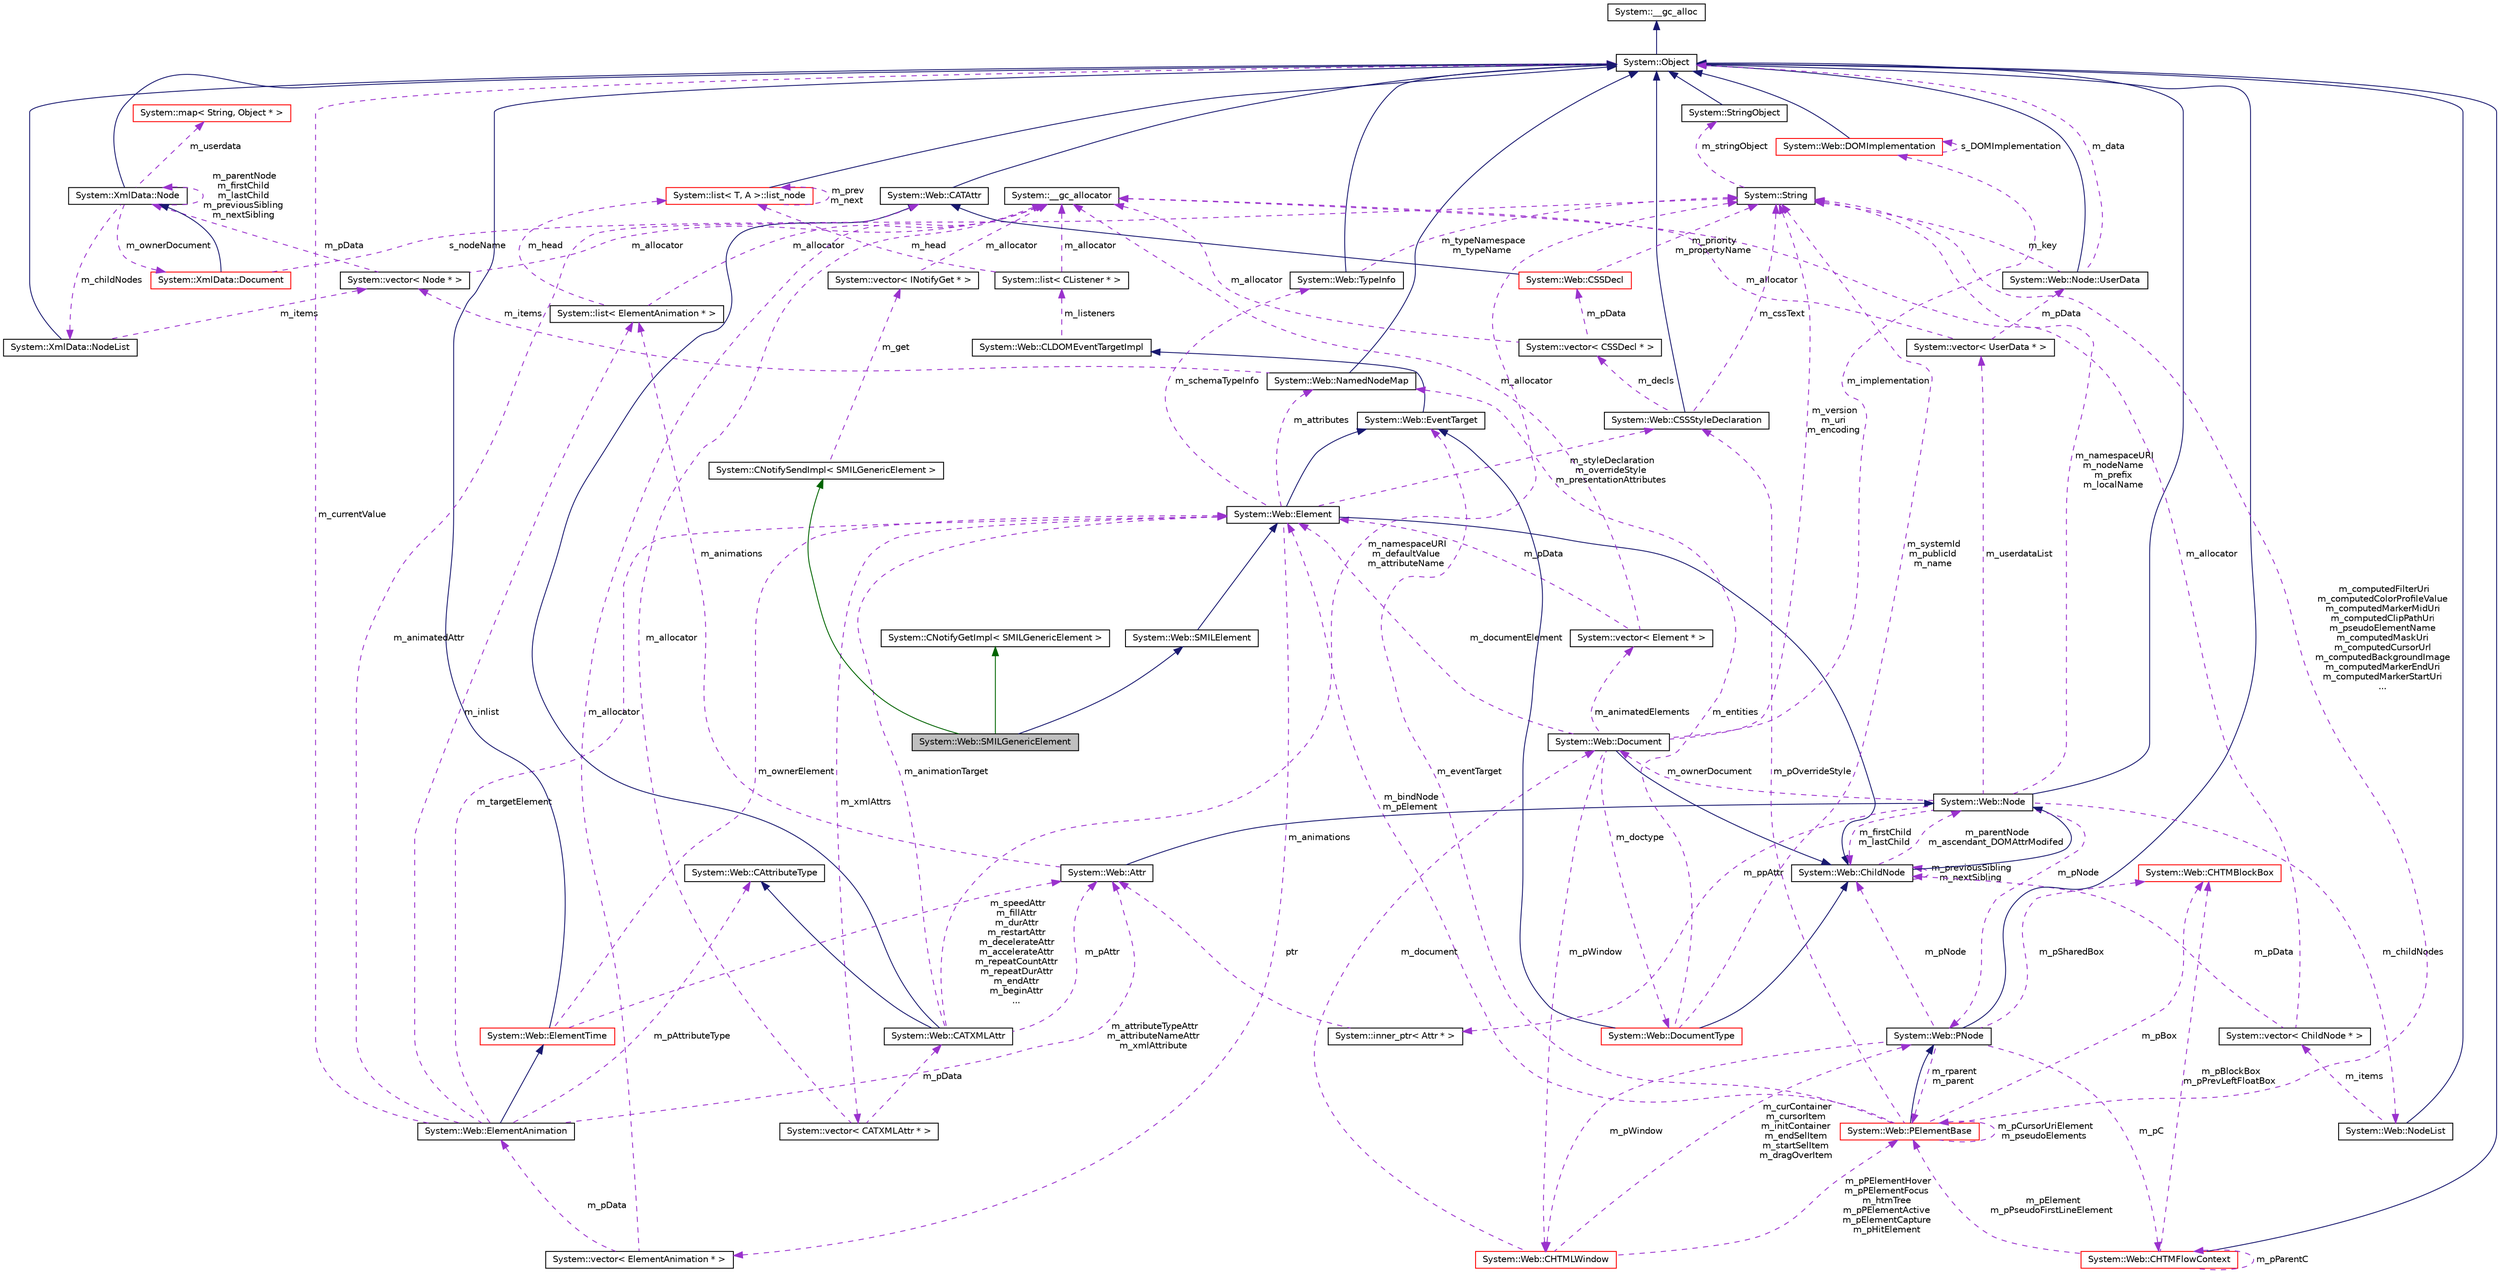 digraph G
{
  edge [fontname="Helvetica",fontsize="10",labelfontname="Helvetica",labelfontsize="10"];
  node [fontname="Helvetica",fontsize="10",shape=record];
  Node1 [label="System::Web::SMILGenericElement",height=0.2,width=0.4,color="black", fillcolor="grey75", style="filled" fontcolor="black"];
  Node2 -> Node1 [dir="back",color="midnightblue",fontsize="10",style="solid",fontname="Helvetica"];
  Node2 [label="System::Web::SMILElement",height=0.2,width=0.4,color="black", fillcolor="white", style="filled",URL="$class_system_1_1_web_1_1_s_m_i_l_element.html"];
  Node3 -> Node2 [dir="back",color="midnightblue",fontsize="10",style="solid",fontname="Helvetica"];
  Node3 [label="System::Web::Element",height=0.2,width=0.4,color="black", fillcolor="white", style="filled",URL="$class_system_1_1_web_1_1_element.html"];
  Node4 -> Node3 [dir="back",color="midnightblue",fontsize="10",style="solid",fontname="Helvetica"];
  Node4 [label="System::Web::ChildNode",height=0.2,width=0.4,color="black", fillcolor="white", style="filled",URL="$class_system_1_1_web_1_1_child_node.html"];
  Node5 -> Node4 [dir="back",color="midnightblue",fontsize="10",style="solid",fontname="Helvetica"];
  Node5 [label="System::Web::Node",height=0.2,width=0.4,color="black", fillcolor="white", style="filled",URL="$class_system_1_1_web_1_1_node.html"];
  Node6 -> Node5 [dir="back",color="midnightblue",fontsize="10",style="solid",fontname="Helvetica"];
  Node6 [label="System::Object",height=0.2,width=0.4,color="black", fillcolor="white", style="filled",URL="$class_system_1_1_object.html"];
  Node7 -> Node6 [dir="back",color="midnightblue",fontsize="10",style="solid",fontname="Helvetica"];
  Node7 [label="System::__gc_alloc",height=0.2,width=0.4,color="black", fillcolor="white", style="filled",URL="$class_system_1_1____gc__alloc.html"];
  Node8 -> Node5 [dir="back",color="darkorchid3",fontsize="10",style="dashed",label=" m_childNodes" ,fontname="Helvetica"];
  Node8 [label="System::Web::NodeList",height=0.2,width=0.4,color="black", fillcolor="white", style="filled",URL="$class_system_1_1_web_1_1_node_list.html"];
  Node6 -> Node8 [dir="back",color="midnightblue",fontsize="10",style="solid",fontname="Helvetica"];
  Node9 -> Node8 [dir="back",color="darkorchid3",fontsize="10",style="dashed",label=" m_items" ,fontname="Helvetica"];
  Node9 [label="System::vector\< ChildNode * \>",height=0.2,width=0.4,color="black", fillcolor="white", style="filled",URL="$class_system_1_1vector.html"];
  Node10 -> Node9 [dir="back",color="darkorchid3",fontsize="10",style="dashed",label=" m_allocator" ,fontname="Helvetica"];
  Node10 [label="System::__gc_allocator",height=0.2,width=0.4,color="black", fillcolor="white", style="filled",URL="$class_system_1_1____gc__allocator.html"];
  Node4 -> Node9 [dir="back",color="darkorchid3",fontsize="10",style="dashed",label=" m_pData" ,fontname="Helvetica"];
  Node11 -> Node5 [dir="back",color="darkorchid3",fontsize="10",style="dashed",label=" m_ownerDocument" ,fontname="Helvetica"];
  Node11 [label="System::Web::Document",height=0.2,width=0.4,color="black", fillcolor="white", style="filled",URL="$class_system_1_1_web_1_1_document.html"];
  Node4 -> Node11 [dir="back",color="midnightblue",fontsize="10",style="solid",fontname="Helvetica"];
  Node12 -> Node11 [dir="back",color="darkorchid3",fontsize="10",style="dashed",label=" m_implementation" ,fontname="Helvetica"];
  Node12 [label="System::Web::DOMImplementation",height=0.2,width=0.4,color="red", fillcolor="white", style="filled",URL="$class_system_1_1_web_1_1_d_o_m_implementation.html"];
  Node6 -> Node12 [dir="back",color="midnightblue",fontsize="10",style="solid",fontname="Helvetica"];
  Node12 -> Node12 [dir="back",color="darkorchid3",fontsize="10",style="dashed",label=" s_DOMImplementation" ,fontname="Helvetica"];
  Node13 -> Node11 [dir="back",color="darkorchid3",fontsize="10",style="dashed",label=" m_doctype" ,fontname="Helvetica"];
  Node13 [label="System::Web::DocumentType",height=0.2,width=0.4,color="red", fillcolor="white", style="filled",URL="$class_system_1_1_web_1_1_document_type.html"];
  Node4 -> Node13 [dir="back",color="midnightblue",fontsize="10",style="solid",fontname="Helvetica"];
  Node14 -> Node13 [dir="back",color="midnightblue",fontsize="10",style="solid",fontname="Helvetica"];
  Node14 [label="System::Web::EventTarget",height=0.2,width=0.4,color="black", fillcolor="white", style="filled",URL="$class_system_1_1_web_1_1_event_target.html"];
  Node15 -> Node14 [dir="back",color="midnightblue",fontsize="10",style="solid",fontname="Helvetica"];
  Node15 [label="System::Web::CLDOMEventTargetImpl",height=0.2,width=0.4,color="black", fillcolor="white", style="filled",URL="$class_system_1_1_web_1_1_c_l_d_o_m_event_target_impl.html"];
  Node16 -> Node15 [dir="back",color="darkorchid3",fontsize="10",style="dashed",label=" m_listeners" ,fontname="Helvetica"];
  Node16 [label="System::list\< CListener * \>",height=0.2,width=0.4,color="black", fillcolor="white", style="filled",URL="$class_system_1_1list.html"];
  Node10 -> Node16 [dir="back",color="darkorchid3",fontsize="10",style="dashed",label=" m_allocator" ,fontname="Helvetica"];
  Node17 -> Node16 [dir="back",color="darkorchid3",fontsize="10",style="dashed",label=" m_head" ,fontname="Helvetica"];
  Node17 [label="System::list\< T, A \>::list_node",height=0.2,width=0.4,color="red", fillcolor="white", style="filled",URL="$class_system_1_1list_1_1list__node.html"];
  Node6 -> Node17 [dir="back",color="midnightblue",fontsize="10",style="solid",fontname="Helvetica"];
  Node17 -> Node17 [dir="back",color="darkorchid3",fontsize="10",style="dashed",label=" m_prev\nm_next" ,fontname="Helvetica"];
  Node18 -> Node13 [dir="back",color="darkorchid3",fontsize="10",style="dashed",label=" m_entities" ,fontname="Helvetica"];
  Node18 [label="System::Web::NamedNodeMap",height=0.2,width=0.4,color="black", fillcolor="white", style="filled",URL="$class_system_1_1_web_1_1_named_node_map.html"];
  Node6 -> Node18 [dir="back",color="midnightblue",fontsize="10",style="solid",fontname="Helvetica"];
  Node19 -> Node18 [dir="back",color="darkorchid3",fontsize="10",style="dashed",label=" m_items" ,fontname="Helvetica"];
  Node19 [label="System::vector\< Node * \>",height=0.2,width=0.4,color="black", fillcolor="white", style="filled",URL="$class_system_1_1vector.html"];
  Node20 -> Node19 [dir="back",color="darkorchid3",fontsize="10",style="dashed",label=" m_pData" ,fontname="Helvetica"];
  Node20 [label="System::XmlData::Node",height=0.2,width=0.4,color="black", fillcolor="white", style="filled",URL="$class_system_1_1_xml_data_1_1_node.html"];
  Node6 -> Node20 [dir="back",color="midnightblue",fontsize="10",style="solid",fontname="Helvetica"];
  Node21 -> Node20 [dir="back",color="darkorchid3",fontsize="10",style="dashed",label=" m_childNodes" ,fontname="Helvetica"];
  Node21 [label="System::XmlData::NodeList",height=0.2,width=0.4,color="black", fillcolor="white", style="filled",URL="$class_system_1_1_xml_data_1_1_node_list.html"];
  Node6 -> Node21 [dir="back",color="midnightblue",fontsize="10",style="solid",fontname="Helvetica"];
  Node19 -> Node21 [dir="back",color="darkorchid3",fontsize="10",style="dashed",label=" m_items" ,fontname="Helvetica"];
  Node22 -> Node20 [dir="back",color="darkorchid3",fontsize="10",style="dashed",label=" m_userdata" ,fontname="Helvetica"];
  Node22 [label="System::map\< String, Object * \>",height=0.2,width=0.4,color="red", fillcolor="white", style="filled",URL="$class_system_1_1map.html"];
  Node20 -> Node20 [dir="back",color="darkorchid3",fontsize="10",style="dashed",label=" m_parentNode\nm_firstChild\nm_lastChild\nm_previousSibling\nm_nextSibling" ,fontname="Helvetica"];
  Node23 -> Node20 [dir="back",color="darkorchid3",fontsize="10",style="dashed",label=" m_ownerDocument" ,fontname="Helvetica"];
  Node23 [label="System::XmlData::Document",height=0.2,width=0.4,color="red", fillcolor="white", style="filled",URL="$class_system_1_1_xml_data_1_1_document.html"];
  Node20 -> Node23 [dir="back",color="midnightblue",fontsize="10",style="solid",fontname="Helvetica"];
  Node24 -> Node23 [dir="back",color="darkorchid3",fontsize="10",style="dashed",label=" s_nodeName" ,fontname="Helvetica"];
  Node24 [label="System::String",height=0.2,width=0.4,color="black", fillcolor="white", style="filled",URL="$class_system_1_1_string.html"];
  Node25 -> Node24 [dir="back",color="darkorchid3",fontsize="10",style="dashed",label=" m_stringObject" ,fontname="Helvetica"];
  Node25 [label="System::StringObject",height=0.2,width=0.4,color="black", fillcolor="white", style="filled",URL="$class_system_1_1_string_object.html"];
  Node6 -> Node25 [dir="back",color="midnightblue",fontsize="10",style="solid",fontname="Helvetica"];
  Node10 -> Node19 [dir="back",color="darkorchid3",fontsize="10",style="dashed",label=" m_allocator" ,fontname="Helvetica"];
  Node24 -> Node13 [dir="back",color="darkorchid3",fontsize="10",style="dashed",label=" m_systemId\nm_publicId\nm_name" ,fontname="Helvetica"];
  Node26 -> Node11 [dir="back",color="darkorchid3",fontsize="10",style="dashed",label=" m_animatedElements" ,fontname="Helvetica"];
  Node26 [label="System::vector\< Element * \>",height=0.2,width=0.4,color="black", fillcolor="white", style="filled",URL="$class_system_1_1vector.html"];
  Node10 -> Node26 [dir="back",color="darkorchid3",fontsize="10",style="dashed",label=" m_allocator" ,fontname="Helvetica"];
  Node3 -> Node26 [dir="back",color="darkorchid3",fontsize="10",style="dashed",label=" m_pData" ,fontname="Helvetica"];
  Node27 -> Node11 [dir="back",color="darkorchid3",fontsize="10",style="dashed",label=" m_pWindow" ,fontname="Helvetica"];
  Node27 [label="System::Web::CHTMLWindow",height=0.2,width=0.4,color="red", fillcolor="white", style="filled",URL="$class_system_1_1_web_1_1_c_h_t_m_l_window.html"];
  Node11 -> Node27 [dir="back",color="darkorchid3",fontsize="10",style="dashed",label=" m_document" ,fontname="Helvetica"];
  Node28 -> Node27 [dir="back",color="darkorchid3",fontsize="10",style="dashed",label=" m_curContainer\nm_cursorItem\nm_initContainer\nm_endSelItem\nm_startSelItem\nm_dragOverItem" ,fontname="Helvetica"];
  Node28 [label="System::Web::PNode",height=0.2,width=0.4,color="black", fillcolor="white", style="filled",URL="$class_system_1_1_web_1_1_p_node.html"];
  Node6 -> Node28 [dir="back",color="midnightblue",fontsize="10",style="solid",fontname="Helvetica"];
  Node27 -> Node28 [dir="back",color="darkorchid3",fontsize="10",style="dashed",label=" m_pWindow" ,fontname="Helvetica"];
  Node29 -> Node28 [dir="back",color="darkorchid3",fontsize="10",style="dashed",label=" m_rparent\nm_parent" ,fontname="Helvetica"];
  Node29 [label="System::Web::PElementBase",height=0.2,width=0.4,color="red", fillcolor="white", style="filled",URL="$class_system_1_1_web_1_1_p_element_base.html"];
  Node28 -> Node29 [dir="back",color="midnightblue",fontsize="10",style="solid",fontname="Helvetica"];
  Node14 -> Node29 [dir="back",color="darkorchid3",fontsize="10",style="dashed",label=" m_eventTarget" ,fontname="Helvetica"];
  Node24 -> Node29 [dir="back",color="darkorchid3",fontsize="10",style="dashed",label=" m_computedFilterUri\nm_computedColorProfileValue\nm_computedMarkerMidUri\nm_computedClipPathUri\nm_pseudoElementName\nm_computedMaskUri\nm_computedCursorUrl\nm_computedBackgroundImage\nm_computedMarkerEndUri\nm_computedMarkerStartUri\n..." ,fontname="Helvetica"];
  Node30 -> Node29 [dir="back",color="darkorchid3",fontsize="10",style="dashed",label=" m_pOverrideStyle" ,fontname="Helvetica"];
  Node30 [label="System::Web::CSSStyleDeclaration",height=0.2,width=0.4,color="black", fillcolor="white", style="filled",URL="$class_system_1_1_web_1_1_c_s_s_style_declaration.html"];
  Node6 -> Node30 [dir="back",color="midnightblue",fontsize="10",style="solid",fontname="Helvetica"];
  Node24 -> Node30 [dir="back",color="darkorchid3",fontsize="10",style="dashed",label=" m_cssText" ,fontname="Helvetica"];
  Node31 -> Node30 [dir="back",color="darkorchid3",fontsize="10",style="dashed",label=" m_decls" ,fontname="Helvetica"];
  Node31 [label="System::vector\< CSSDecl * \>",height=0.2,width=0.4,color="black", fillcolor="white", style="filled",URL="$class_system_1_1vector.html"];
  Node10 -> Node31 [dir="back",color="darkorchid3",fontsize="10",style="dashed",label=" m_allocator" ,fontname="Helvetica"];
  Node32 -> Node31 [dir="back",color="darkorchid3",fontsize="10",style="dashed",label=" m_pData" ,fontname="Helvetica"];
  Node32 [label="System::Web::CSSDecl",height=0.2,width=0.4,color="red", fillcolor="white", style="filled",URL="$class_system_1_1_web_1_1_c_s_s_decl.html"];
  Node33 -> Node32 [dir="back",color="midnightblue",fontsize="10",style="solid",fontname="Helvetica"];
  Node33 [label="System::Web::CATAttr",height=0.2,width=0.4,color="black", fillcolor="white", style="filled",URL="$class_system_1_1_web_1_1_c_a_t_attr.html"];
  Node6 -> Node33 [dir="back",color="midnightblue",fontsize="10",style="solid",fontname="Helvetica"];
  Node24 -> Node32 [dir="back",color="darkorchid3",fontsize="10",style="dashed",label=" m_priority\nm_propertyName" ,fontname="Helvetica"];
  Node3 -> Node29 [dir="back",color="darkorchid3",fontsize="10",style="dashed",label=" m_bindNode\nm_pElement" ,fontname="Helvetica"];
  Node29 -> Node29 [dir="back",color="darkorchid3",fontsize="10",style="dashed",label=" m_pCursorUriElement\nm_pseudoElements" ,fontname="Helvetica"];
  Node34 -> Node29 [dir="back",color="darkorchid3",fontsize="10",style="dashed",label=" m_pBox" ,fontname="Helvetica"];
  Node34 [label="System::Web::CHTMBlockBox",height=0.2,width=0.4,color="red", fillcolor="white", style="filled",URL="$class_system_1_1_web_1_1_c_h_t_m_block_box.html"];
  Node4 -> Node28 [dir="back",color="darkorchid3",fontsize="10",style="dashed",label=" m_pNode" ,fontname="Helvetica"];
  Node35 -> Node28 [dir="back",color="darkorchid3",fontsize="10",style="dashed",label=" m_pC" ,fontname="Helvetica"];
  Node35 [label="System::Web::CHTMFlowContext",height=0.2,width=0.4,color="red", fillcolor="white", style="filled",URL="$class_system_1_1_web_1_1_c_h_t_m_flow_context.html"];
  Node6 -> Node35 [dir="back",color="midnightblue",fontsize="10",style="solid",fontname="Helvetica"];
  Node29 -> Node35 [dir="back",color="darkorchid3",fontsize="10",style="dashed",label=" m_pElement\nm_pPseudoFirstLineElement" ,fontname="Helvetica"];
  Node35 -> Node35 [dir="back",color="darkorchid3",fontsize="10",style="dashed",label=" m_pParentC" ,fontname="Helvetica"];
  Node34 -> Node35 [dir="back",color="darkorchid3",fontsize="10",style="dashed",label=" m_pBlockBox\nm_pPrevLeftFloatBox" ,fontname="Helvetica"];
  Node34 -> Node28 [dir="back",color="darkorchid3",fontsize="10",style="dashed",label=" m_pSharedBox" ,fontname="Helvetica"];
  Node29 -> Node27 [dir="back",color="darkorchid3",fontsize="10",style="dashed",label=" m_pPElementHover\nm_pPElementFocus\nm_htmTree\nm_pPElementActive\nm_pElementCapture\nm_pHitElement" ,fontname="Helvetica"];
  Node24 -> Node11 [dir="back",color="darkorchid3",fontsize="10",style="dashed",label=" m_version\nm_uri\nm_encoding" ,fontname="Helvetica"];
  Node3 -> Node11 [dir="back",color="darkorchid3",fontsize="10",style="dashed",label=" m_documentElement" ,fontname="Helvetica"];
  Node24 -> Node5 [dir="back",color="darkorchid3",fontsize="10",style="dashed",label=" m_namespaceURI\nm_nodeName\nm_prefix\nm_localName" ,fontname="Helvetica"];
  Node28 -> Node5 [dir="back",color="darkorchid3",fontsize="10",style="dashed",label=" m_pNode" ,fontname="Helvetica"];
  Node4 -> Node5 [dir="back",color="darkorchid3",fontsize="10",style="dashed",label=" m_firstChild\nm_lastChild" ,fontname="Helvetica"];
  Node36 -> Node5 [dir="back",color="darkorchid3",fontsize="10",style="dashed",label=" m_userdataList" ,fontname="Helvetica"];
  Node36 [label="System::vector\< UserData * \>",height=0.2,width=0.4,color="black", fillcolor="white", style="filled",URL="$class_system_1_1vector.html"];
  Node37 -> Node36 [dir="back",color="darkorchid3",fontsize="10",style="dashed",label=" m_pData" ,fontname="Helvetica"];
  Node37 [label="System::Web::Node::UserData",height=0.2,width=0.4,color="black", fillcolor="white", style="filled",URL="$class_system_1_1_web_1_1_node_1_1_user_data.html"];
  Node6 -> Node37 [dir="back",color="midnightblue",fontsize="10",style="solid",fontname="Helvetica"];
  Node24 -> Node37 [dir="back",color="darkorchid3",fontsize="10",style="dashed",label=" m_key" ,fontname="Helvetica"];
  Node6 -> Node37 [dir="back",color="darkorchid3",fontsize="10",style="dashed",label=" m_data" ,fontname="Helvetica"];
  Node10 -> Node36 [dir="back",color="darkorchid3",fontsize="10",style="dashed",label=" m_allocator" ,fontname="Helvetica"];
  Node38 -> Node5 [dir="back",color="darkorchid3",fontsize="10",style="dashed",label=" m_ppAttr" ,fontname="Helvetica"];
  Node38 [label="System::inner_ptr\< Attr * \>",height=0.2,width=0.4,color="black", fillcolor="white", style="filled",URL="$class_system_1_1inner__ptr.html"];
  Node39 -> Node38 [dir="back",color="darkorchid3",fontsize="10",style="dashed",label=" ptr" ,fontname="Helvetica"];
  Node39 [label="System::Web::Attr",height=0.2,width=0.4,color="black", fillcolor="white", style="filled",URL="$class_system_1_1_web_1_1_attr.html"];
  Node5 -> Node39 [dir="back",color="midnightblue",fontsize="10",style="solid",fontname="Helvetica"];
  Node40 -> Node39 [dir="back",color="darkorchid3",fontsize="10",style="dashed",label=" m_animations" ,fontname="Helvetica"];
  Node40 [label="System::list\< ElementAnimation * \>",height=0.2,width=0.4,color="black", fillcolor="white", style="filled",URL="$class_system_1_1list.html"];
  Node10 -> Node40 [dir="back",color="darkorchid3",fontsize="10",style="dashed",label=" m_allocator" ,fontname="Helvetica"];
  Node17 -> Node40 [dir="back",color="darkorchid3",fontsize="10",style="dashed",label=" m_head" ,fontname="Helvetica"];
  Node5 -> Node4 [dir="back",color="darkorchid3",fontsize="10",style="dashed",label=" m_parentNode\nm_ascendant_DOMAttrModifed" ,fontname="Helvetica"];
  Node4 -> Node4 [dir="back",color="darkorchid3",fontsize="10",style="dashed",label=" m_previousSibling\nm_nextSibling" ,fontname="Helvetica"];
  Node14 -> Node3 [dir="back",color="midnightblue",fontsize="10",style="solid",fontname="Helvetica"];
  Node41 -> Node3 [dir="back",color="darkorchid3",fontsize="10",style="dashed",label=" m_xmlAttrs" ,fontname="Helvetica"];
  Node41 [label="System::vector\< CATXMLAttr * \>",height=0.2,width=0.4,color="black", fillcolor="white", style="filled",URL="$class_system_1_1vector.html"];
  Node10 -> Node41 [dir="back",color="darkorchid3",fontsize="10",style="dashed",label=" m_allocator" ,fontname="Helvetica"];
  Node42 -> Node41 [dir="back",color="darkorchid3",fontsize="10",style="dashed",label=" m_pData" ,fontname="Helvetica"];
  Node42 [label="System::Web::CATXMLAttr",height=0.2,width=0.4,color="black", fillcolor="white", style="filled",URL="$class_system_1_1_web_1_1_c_a_t_x_m_l_attr.html"];
  Node33 -> Node42 [dir="back",color="midnightblue",fontsize="10",style="solid",fontname="Helvetica"];
  Node43 -> Node42 [dir="back",color="midnightblue",fontsize="10",style="solid",fontname="Helvetica"];
  Node43 [label="System::Web::CAttributeType",height=0.2,width=0.4,color="black", fillcolor="white", style="filled",URL="$class_system_1_1_web_1_1_c_attribute_type.html"];
  Node39 -> Node42 [dir="back",color="darkorchid3",fontsize="10",style="dashed",label=" m_pAttr" ,fontname="Helvetica"];
  Node24 -> Node42 [dir="back",color="darkorchid3",fontsize="10",style="dashed",label=" m_namespaceURI\nm_defaultValue\nm_attributeName" ,fontname="Helvetica"];
  Node3 -> Node42 [dir="back",color="darkorchid3",fontsize="10",style="dashed",label=" m_animationTarget" ,fontname="Helvetica"];
  Node18 -> Node3 [dir="back",color="darkorchid3",fontsize="10",style="dashed",label=" m_attributes" ,fontname="Helvetica"];
  Node44 -> Node3 [dir="back",color="darkorchid3",fontsize="10",style="dashed",label=" m_schemaTypeInfo" ,fontname="Helvetica"];
  Node44 [label="System::Web::TypeInfo",height=0.2,width=0.4,color="black", fillcolor="white", style="filled",URL="$class_system_1_1_web_1_1_type_info.html"];
  Node6 -> Node44 [dir="back",color="midnightblue",fontsize="10",style="solid",fontname="Helvetica"];
  Node24 -> Node44 [dir="back",color="darkorchid3",fontsize="10",style="dashed",label=" m_typeNamespace\nm_typeName" ,fontname="Helvetica"];
  Node30 -> Node3 [dir="back",color="darkorchid3",fontsize="10",style="dashed",label=" m_styleDeclaration\nm_overrideStyle\nm_presentationAttributes" ,fontname="Helvetica"];
  Node45 -> Node3 [dir="back",color="darkorchid3",fontsize="10",style="dashed",label=" m_animations" ,fontname="Helvetica"];
  Node45 [label="System::vector\< ElementAnimation * \>",height=0.2,width=0.4,color="black", fillcolor="white", style="filled",URL="$class_system_1_1vector.html"];
  Node10 -> Node45 [dir="back",color="darkorchid3",fontsize="10",style="dashed",label=" m_allocator" ,fontname="Helvetica"];
  Node46 -> Node45 [dir="back",color="darkorchid3",fontsize="10",style="dashed",label=" m_pData" ,fontname="Helvetica"];
  Node46 [label="System::Web::ElementAnimation",height=0.2,width=0.4,color="black", fillcolor="white", style="filled",URL="$class_system_1_1_web_1_1_element_animation.html"];
  Node47 -> Node46 [dir="back",color="midnightblue",fontsize="10",style="solid",fontname="Helvetica"];
  Node47 [label="System::Web::ElementTime",height=0.2,width=0.4,color="red", fillcolor="white", style="filled",URL="$class_system_1_1_web_1_1_element_time.html"];
  Node6 -> Node47 [dir="back",color="midnightblue",fontsize="10",style="solid",fontname="Helvetica"];
  Node39 -> Node47 [dir="back",color="darkorchid3",fontsize="10",style="dashed",label=" m_speedAttr\nm_fillAttr\nm_durAttr\nm_restartAttr\nm_decelerateAttr\nm_accelerateAttr\nm_repeatCountAttr\nm_repeatDurAttr\nm_endAttr\nm_beginAttr\n..." ,fontname="Helvetica"];
  Node3 -> Node47 [dir="back",color="darkorchid3",fontsize="10",style="dashed",label=" m_ownerElement" ,fontname="Helvetica"];
  Node33 -> Node46 [dir="back",color="darkorchid3",fontsize="10",style="dashed",label=" m_animatedAttr" ,fontname="Helvetica"];
  Node40 -> Node46 [dir="back",color="darkorchid3",fontsize="10",style="dashed",label=" m_inlist" ,fontname="Helvetica"];
  Node43 -> Node46 [dir="back",color="darkorchid3",fontsize="10",style="dashed",label=" m_pAttributeType" ,fontname="Helvetica"];
  Node39 -> Node46 [dir="back",color="darkorchid3",fontsize="10",style="dashed",label=" m_attributeTypeAttr\nm_attributeNameAttr\nm_xmlAttribute" ,fontname="Helvetica"];
  Node3 -> Node46 [dir="back",color="darkorchid3",fontsize="10",style="dashed",label=" m_targetElement" ,fontname="Helvetica"];
  Node6 -> Node46 [dir="back",color="darkorchid3",fontsize="10",style="dashed",label=" m_currentValue" ,fontname="Helvetica"];
  Node48 -> Node1 [dir="back",color="darkgreen",fontsize="10",style="solid",fontname="Helvetica"];
  Node48 [label="System::CNotifyGetImpl\< SMILGenericElement \>",height=0.2,width=0.4,color="black", fillcolor="white", style="filled",URL="$class_system_1_1_c_notify_get_impl.html"];
  Node49 -> Node1 [dir="back",color="darkgreen",fontsize="10",style="solid",fontname="Helvetica"];
  Node49 [label="System::CNotifySendImpl\< SMILGenericElement \>",height=0.2,width=0.4,color="black", fillcolor="white", style="filled",URL="$class_system_1_1_c_notify_send_impl.html"];
  Node50 -> Node49 [dir="back",color="darkorchid3",fontsize="10",style="dashed",label=" m_get" ,fontname="Helvetica"];
  Node50 [label="System::vector\< INotifyGet * \>",height=0.2,width=0.4,color="black", fillcolor="white", style="filled",URL="$class_system_1_1vector.html"];
  Node10 -> Node50 [dir="back",color="darkorchid3",fontsize="10",style="dashed",label=" m_allocator" ,fontname="Helvetica"];
}
